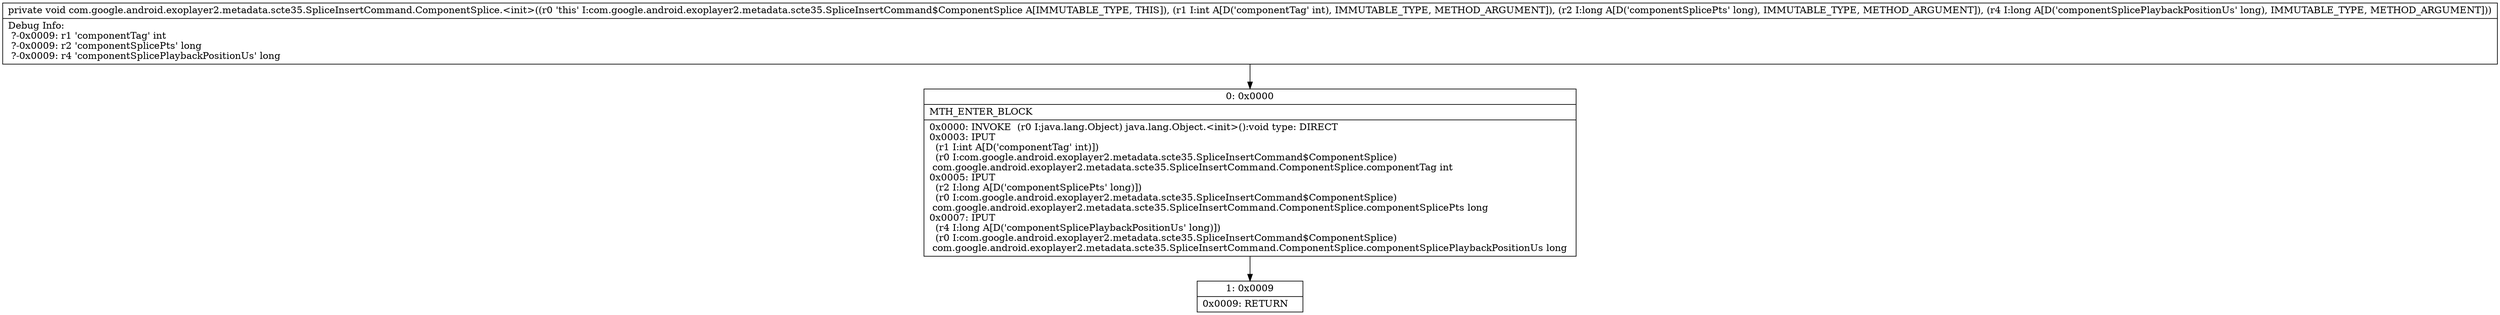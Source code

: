 digraph "CFG forcom.google.android.exoplayer2.metadata.scte35.SpliceInsertCommand.ComponentSplice.\<init\>(IJJ)V" {
Node_0 [shape=record,label="{0\:\ 0x0000|MTH_ENTER_BLOCK\l|0x0000: INVOKE  (r0 I:java.lang.Object) java.lang.Object.\<init\>():void type: DIRECT \l0x0003: IPUT  \l  (r1 I:int A[D('componentTag' int)])\l  (r0 I:com.google.android.exoplayer2.metadata.scte35.SpliceInsertCommand$ComponentSplice)\l com.google.android.exoplayer2.metadata.scte35.SpliceInsertCommand.ComponentSplice.componentTag int \l0x0005: IPUT  \l  (r2 I:long A[D('componentSplicePts' long)])\l  (r0 I:com.google.android.exoplayer2.metadata.scte35.SpliceInsertCommand$ComponentSplice)\l com.google.android.exoplayer2.metadata.scte35.SpliceInsertCommand.ComponentSplice.componentSplicePts long \l0x0007: IPUT  \l  (r4 I:long A[D('componentSplicePlaybackPositionUs' long)])\l  (r0 I:com.google.android.exoplayer2.metadata.scte35.SpliceInsertCommand$ComponentSplice)\l com.google.android.exoplayer2.metadata.scte35.SpliceInsertCommand.ComponentSplice.componentSplicePlaybackPositionUs long \l}"];
Node_1 [shape=record,label="{1\:\ 0x0009|0x0009: RETURN   \l}"];
MethodNode[shape=record,label="{private void com.google.android.exoplayer2.metadata.scte35.SpliceInsertCommand.ComponentSplice.\<init\>((r0 'this' I:com.google.android.exoplayer2.metadata.scte35.SpliceInsertCommand$ComponentSplice A[IMMUTABLE_TYPE, THIS]), (r1 I:int A[D('componentTag' int), IMMUTABLE_TYPE, METHOD_ARGUMENT]), (r2 I:long A[D('componentSplicePts' long), IMMUTABLE_TYPE, METHOD_ARGUMENT]), (r4 I:long A[D('componentSplicePlaybackPositionUs' long), IMMUTABLE_TYPE, METHOD_ARGUMENT]))  | Debug Info:\l  ?\-0x0009: r1 'componentTag' int\l  ?\-0x0009: r2 'componentSplicePts' long\l  ?\-0x0009: r4 'componentSplicePlaybackPositionUs' long\l}"];
MethodNode -> Node_0;
Node_0 -> Node_1;
}

